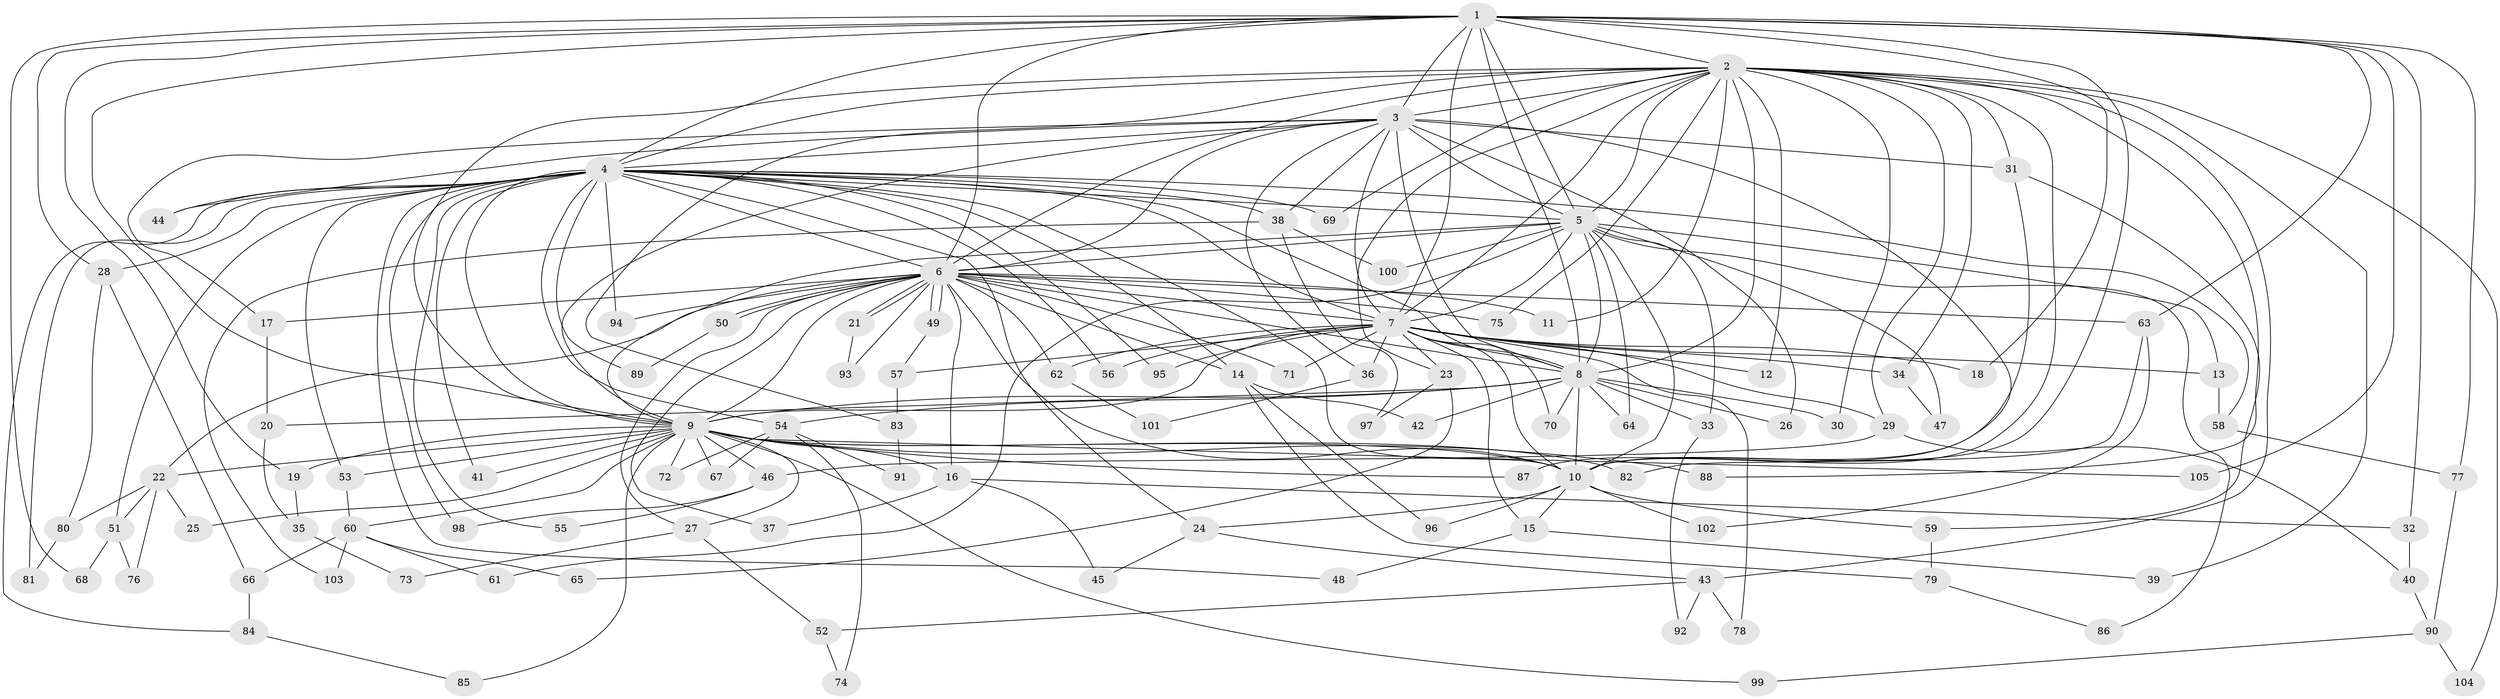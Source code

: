 // Generated by graph-tools (version 1.1) at 2025/01/03/09/25 03:01:33]
// undirected, 105 vertices, 235 edges
graph export_dot {
graph [start="1"]
  node [color=gray90,style=filled];
  1;
  2;
  3;
  4;
  5;
  6;
  7;
  8;
  9;
  10;
  11;
  12;
  13;
  14;
  15;
  16;
  17;
  18;
  19;
  20;
  21;
  22;
  23;
  24;
  25;
  26;
  27;
  28;
  29;
  30;
  31;
  32;
  33;
  34;
  35;
  36;
  37;
  38;
  39;
  40;
  41;
  42;
  43;
  44;
  45;
  46;
  47;
  48;
  49;
  50;
  51;
  52;
  53;
  54;
  55;
  56;
  57;
  58;
  59;
  60;
  61;
  62;
  63;
  64;
  65;
  66;
  67;
  68;
  69;
  70;
  71;
  72;
  73;
  74;
  75;
  76;
  77;
  78;
  79;
  80;
  81;
  82;
  83;
  84;
  85;
  86;
  87;
  88;
  89;
  90;
  91;
  92;
  93;
  94;
  95;
  96;
  97;
  98;
  99;
  100;
  101;
  102;
  103;
  104;
  105;
  1 -- 2;
  1 -- 3;
  1 -- 4;
  1 -- 5;
  1 -- 6;
  1 -- 7;
  1 -- 8;
  1 -- 9;
  1 -- 10;
  1 -- 18;
  1 -- 19;
  1 -- 28;
  1 -- 32;
  1 -- 63;
  1 -- 68;
  1 -- 77;
  1 -- 105;
  2 -- 3;
  2 -- 4;
  2 -- 5;
  2 -- 6;
  2 -- 7;
  2 -- 8;
  2 -- 9;
  2 -- 10;
  2 -- 11;
  2 -- 12;
  2 -- 23;
  2 -- 29;
  2 -- 30;
  2 -- 31;
  2 -- 34;
  2 -- 39;
  2 -- 43;
  2 -- 69;
  2 -- 75;
  2 -- 83;
  2 -- 88;
  2 -- 104;
  3 -- 4;
  3 -- 5;
  3 -- 6;
  3 -- 7;
  3 -- 8;
  3 -- 9;
  3 -- 10;
  3 -- 17;
  3 -- 26;
  3 -- 31;
  3 -- 36;
  3 -- 38;
  3 -- 44;
  4 -- 5;
  4 -- 6;
  4 -- 7;
  4 -- 8;
  4 -- 9;
  4 -- 10;
  4 -- 14;
  4 -- 24;
  4 -- 28;
  4 -- 38;
  4 -- 41;
  4 -- 44;
  4 -- 48;
  4 -- 51;
  4 -- 53;
  4 -- 54;
  4 -- 55;
  4 -- 56;
  4 -- 58;
  4 -- 69;
  4 -- 81;
  4 -- 84;
  4 -- 89;
  4 -- 94;
  4 -- 95;
  4 -- 98;
  5 -- 6;
  5 -- 7;
  5 -- 8;
  5 -- 9;
  5 -- 10;
  5 -- 13;
  5 -- 33;
  5 -- 47;
  5 -- 61;
  5 -- 64;
  5 -- 86;
  5 -- 100;
  6 -- 7;
  6 -- 8;
  6 -- 9;
  6 -- 10;
  6 -- 11;
  6 -- 14;
  6 -- 16;
  6 -- 17;
  6 -- 21;
  6 -- 21;
  6 -- 22;
  6 -- 27;
  6 -- 37;
  6 -- 49;
  6 -- 49;
  6 -- 50;
  6 -- 50;
  6 -- 62;
  6 -- 63;
  6 -- 71;
  6 -- 75;
  6 -- 93;
  6 -- 94;
  7 -- 8;
  7 -- 9;
  7 -- 10;
  7 -- 12;
  7 -- 13;
  7 -- 15;
  7 -- 18;
  7 -- 23;
  7 -- 29;
  7 -- 34;
  7 -- 36;
  7 -- 56;
  7 -- 57;
  7 -- 62;
  7 -- 70;
  7 -- 71;
  7 -- 78;
  7 -- 95;
  8 -- 9;
  8 -- 10;
  8 -- 20;
  8 -- 26;
  8 -- 30;
  8 -- 33;
  8 -- 42;
  8 -- 54;
  8 -- 64;
  8 -- 70;
  9 -- 10;
  9 -- 16;
  9 -- 19;
  9 -- 22;
  9 -- 25;
  9 -- 27;
  9 -- 41;
  9 -- 46;
  9 -- 53;
  9 -- 60;
  9 -- 67;
  9 -- 72;
  9 -- 82;
  9 -- 85;
  9 -- 87;
  9 -- 88;
  9 -- 99;
  9 -- 105;
  10 -- 15;
  10 -- 24;
  10 -- 59;
  10 -- 96;
  10 -- 102;
  13 -- 58;
  14 -- 42;
  14 -- 79;
  14 -- 96;
  15 -- 39;
  15 -- 48;
  16 -- 32;
  16 -- 37;
  16 -- 45;
  17 -- 20;
  19 -- 35;
  20 -- 35;
  21 -- 93;
  22 -- 25;
  22 -- 51;
  22 -- 76;
  22 -- 80;
  23 -- 65;
  23 -- 97;
  24 -- 43;
  24 -- 45;
  27 -- 52;
  27 -- 73;
  28 -- 66;
  28 -- 80;
  29 -- 40;
  29 -- 46;
  31 -- 59;
  31 -- 87;
  32 -- 40;
  33 -- 92;
  34 -- 47;
  35 -- 73;
  36 -- 101;
  38 -- 97;
  38 -- 100;
  38 -- 103;
  40 -- 90;
  43 -- 52;
  43 -- 78;
  43 -- 92;
  46 -- 55;
  46 -- 98;
  49 -- 57;
  50 -- 89;
  51 -- 68;
  51 -- 76;
  52 -- 74;
  53 -- 60;
  54 -- 67;
  54 -- 72;
  54 -- 74;
  54 -- 91;
  57 -- 83;
  58 -- 77;
  59 -- 79;
  60 -- 61;
  60 -- 65;
  60 -- 66;
  60 -- 103;
  62 -- 101;
  63 -- 82;
  63 -- 102;
  66 -- 84;
  77 -- 90;
  79 -- 86;
  80 -- 81;
  83 -- 91;
  84 -- 85;
  90 -- 99;
  90 -- 104;
}
